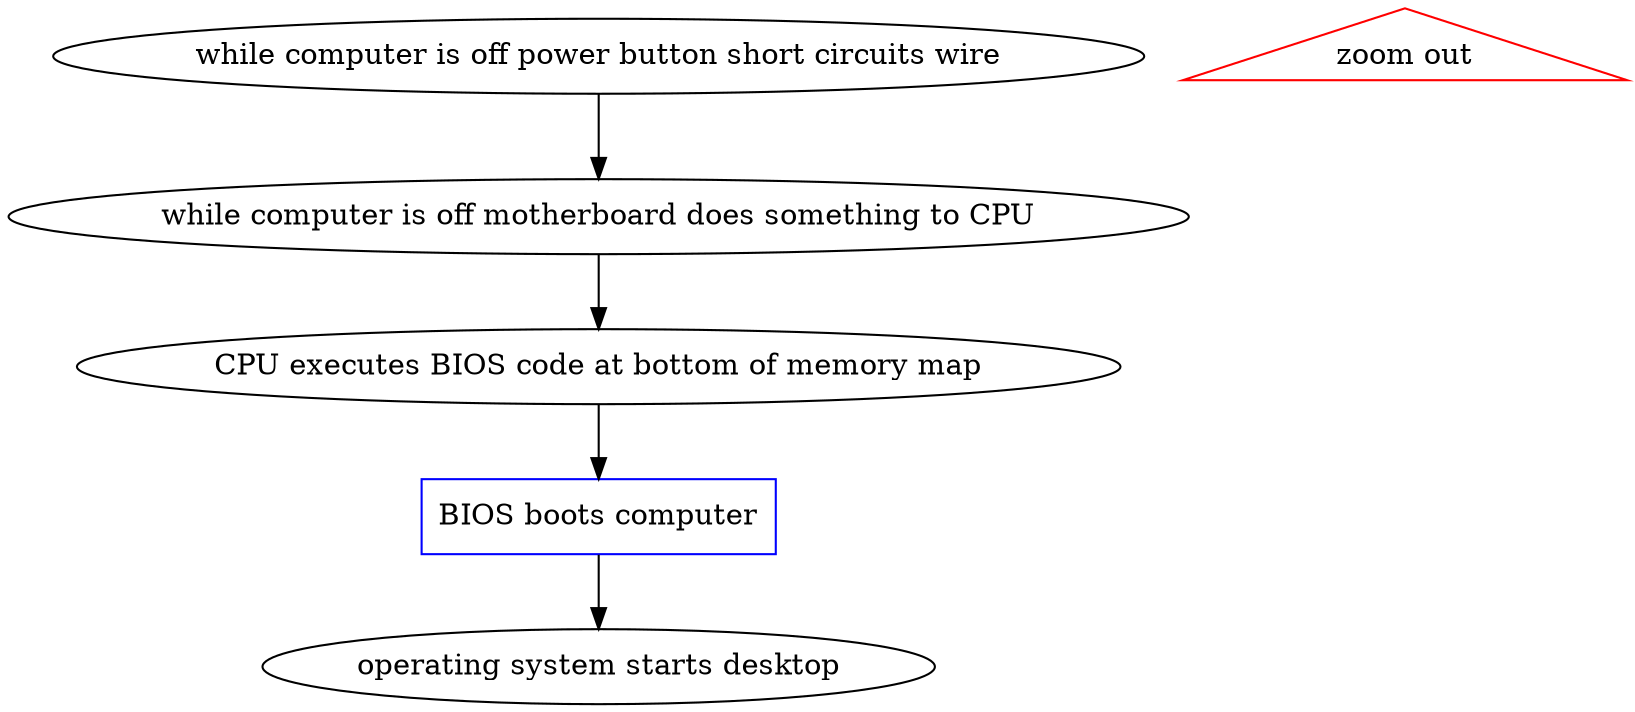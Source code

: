 strict digraph {
	graph [compound=true];
	node [label="\N"];
	while_computer_is_off_power_button_short_circuits_wire	[label="while computer is off power button short circuits wire"];
	while_computer_is_off_motherboard_does_something_to_CPU	[label="while computer is off motherboard does something to CPU"];
	while_computer_is_off_power_button_short_circuits_wire -> while_computer_is_off_motherboard_does_something_to_CPU;
	CPU_executes_BIOS_code_at_bottom_of_memory_map	[label="CPU executes BIOS code at bottom of memory map"];
	while_computer_is_off_motherboard_does_something_to_CPU -> CPU_executes_BIOS_code_at_bottom_of_memory_map;
	BIOS_boots_computer	[color=blue,
		href="single_layer_2_BIOS_boots_computer.svg",
		label="BIOS boots computer",
		shape=rectangle];
	CPU_executes_BIOS_code_at_bottom_of_memory_map -> BIOS_boots_computer;
	operating_system_starts_desktop	[label="operating system starts desktop"];
	BIOS_boots_computer -> operating_system_starts_desktop;
	"zoom out"	[color=red,
		href="single_layer_0_top.svg",
		shape=triangle];
}
